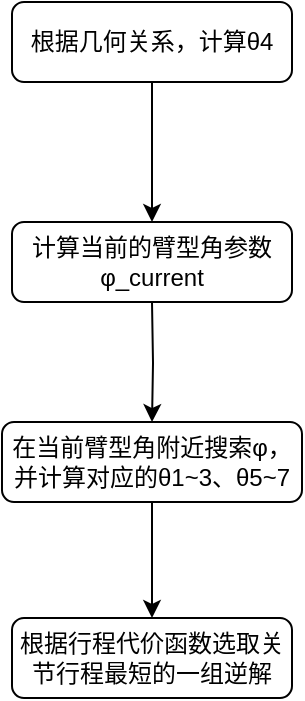 <mxfile version="14.1.1" type="github">
  <diagram id="C5RBs43oDa-KdzZeNtuy" name="Page-1">
    <mxGraphModel dx="381" dy="323" grid="1" gridSize="10" guides="1" tooltips="1" connect="1" arrows="1" fold="1" page="1" pageScale="1" pageWidth="827" pageHeight="1169" math="0" shadow="0">
      <root>
        <mxCell id="WIyWlLk6GJQsqaUBKTNV-0" />
        <mxCell id="WIyWlLk6GJQsqaUBKTNV-1" parent="WIyWlLk6GJQsqaUBKTNV-0" />
        <mxCell id="WIyWlLk6GJQsqaUBKTNV-3" value="计算当前的臂型角参数φ_current" style="rounded=1;whiteSpace=wrap;html=1;fontSize=12;glass=0;strokeWidth=1;shadow=0;" parent="WIyWlLk6GJQsqaUBKTNV-1" vertex="1">
          <mxGeometry x="419" y="250" width="140" height="40" as="geometry" />
        </mxCell>
        <mxCell id="0FRN_3Clv2ONj6F9dEt--20" value="" style="edgeStyle=orthogonalEdgeStyle;rounded=0;orthogonalLoop=1;jettySize=auto;html=1;" edge="1" parent="WIyWlLk6GJQsqaUBKTNV-1" source="0FRN_3Clv2ONj6F9dEt--1" target="WIyWlLk6GJQsqaUBKTNV-3">
          <mxGeometry relative="1" as="geometry" />
        </mxCell>
        <mxCell id="0FRN_3Clv2ONj6F9dEt--1" value="根据几何关系，计算θ4" style="rounded=1;whiteSpace=wrap;html=1;fontSize=12;glass=0;strokeWidth=1;shadow=0;" vertex="1" parent="WIyWlLk6GJQsqaUBKTNV-1">
          <mxGeometry x="419" y="140" width="140" height="40" as="geometry" />
        </mxCell>
        <mxCell id="0FRN_3Clv2ONj6F9dEt--4" value="" style="edgeStyle=orthogonalEdgeStyle;rounded=0;orthogonalLoop=1;jettySize=auto;html=1;" edge="1" parent="WIyWlLk6GJQsqaUBKTNV-1" target="0FRN_3Clv2ONj6F9dEt--3">
          <mxGeometry relative="1" as="geometry">
            <mxPoint x="489" y="290" as="sourcePoint" />
          </mxGeometry>
        </mxCell>
        <mxCell id="0FRN_3Clv2ONj6F9dEt--6" value="" style="edgeStyle=orthogonalEdgeStyle;rounded=0;orthogonalLoop=1;jettySize=auto;html=1;" edge="1" parent="WIyWlLk6GJQsqaUBKTNV-1" source="0FRN_3Clv2ONj6F9dEt--3" target="0FRN_3Clv2ONj6F9dEt--5">
          <mxGeometry relative="1" as="geometry" />
        </mxCell>
        <mxCell id="0FRN_3Clv2ONj6F9dEt--3" value="&lt;div&gt;在当前臂型角附近搜索φ，并计算对应的θ1~3、θ5~7&lt;/div&gt;" style="rounded=1;whiteSpace=wrap;html=1;fontSize=12;glass=0;strokeWidth=1;shadow=0;" vertex="1" parent="WIyWlLk6GJQsqaUBKTNV-1">
          <mxGeometry x="414" y="350" width="150" height="40" as="geometry" />
        </mxCell>
        <mxCell id="0FRN_3Clv2ONj6F9dEt--5" value="根据行程代价函数选取关节行程最短的一组逆解" style="rounded=1;whiteSpace=wrap;html=1;fontSize=12;glass=0;strokeWidth=1;shadow=0;" vertex="1" parent="WIyWlLk6GJQsqaUBKTNV-1">
          <mxGeometry x="419" y="448" width="140" height="40" as="geometry" />
        </mxCell>
      </root>
    </mxGraphModel>
  </diagram>
</mxfile>
